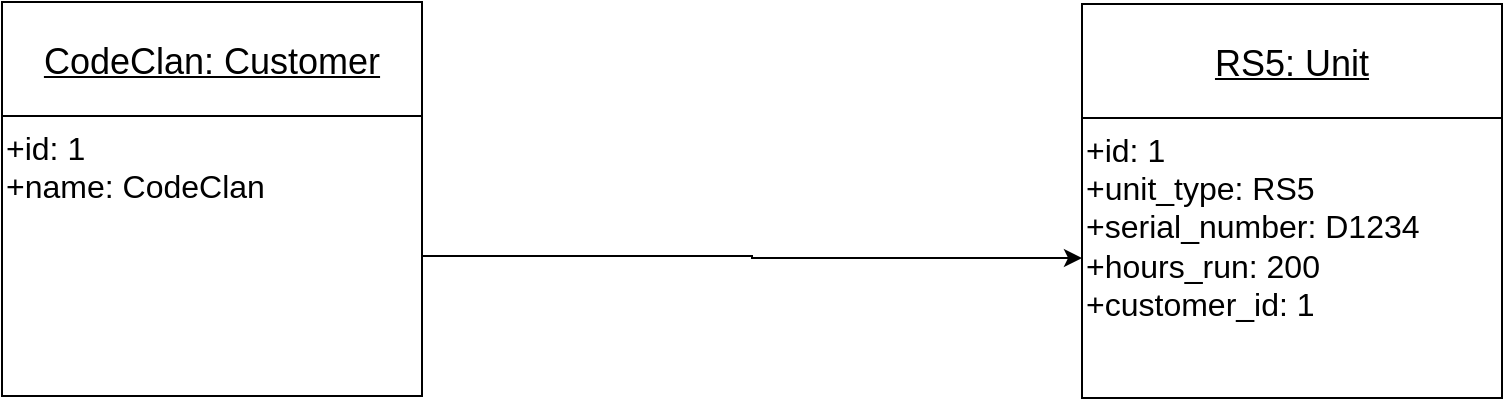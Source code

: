 <mxfile version="17.4.6" type="device" pages="2"><diagram id="kZk6wYmDj6GyYQL5liQ8" name="Page-1"><mxGraphModel dx="1123" dy="626" grid="1" gridSize="10" guides="1" tooltips="1" connect="1" arrows="1" fold="1" page="1" pageScale="1" pageWidth="1169" pageHeight="827" math="0" shadow="0"><root><mxCell id="0"/><mxCell id="1" parent="0"/><mxCell id="8ySD-EsvTjT_RBQIwE91-1" value="&lt;u&gt;&lt;font style=&quot;font-size: 18px&quot;&gt;CodeClan: Customer&lt;/font&gt;&lt;/u&gt;" style="rounded=0;whiteSpace=wrap;html=1;" parent="1" vertex="1"><mxGeometry x="110" y="413" width="210" height="60" as="geometry"/></mxCell><mxCell id="uciT_b5Z6zy8ITEg7onR-10" style="edgeStyle=orthogonalEdgeStyle;rounded=0;orthogonalLoop=1;jettySize=auto;html=1;exitX=1;exitY=0.5;exitDx=0;exitDy=0;entryX=0;entryY=0.5;entryDx=0;entryDy=0;fontSize=16;" edge="1" parent="1" source="Jvh9bsLEaFi-g1Xw755--1" target="uciT_b5Z6zy8ITEg7onR-9"><mxGeometry relative="1" as="geometry"/></mxCell><mxCell id="Jvh9bsLEaFi-g1Xw755--1" value="+id: 1&lt;br style=&quot;font-size: 16px&quot;&gt;+name: CodeClan" style="rounded=0;whiteSpace=wrap;html=1;align=left;verticalAlign=top;fontSize=16;" parent="1" vertex="1"><mxGeometry x="110" y="470" width="210" height="140" as="geometry"/></mxCell><mxCell id="uciT_b5Z6zy8ITEg7onR-8" value="&lt;u&gt;&lt;font style=&quot;font-size: 18px&quot;&gt;RS5: Unit&lt;/font&gt;&lt;/u&gt;" style="rounded=0;whiteSpace=wrap;html=1;" vertex="1" parent="1"><mxGeometry x="650" y="414" width="210" height="60" as="geometry"/></mxCell><mxCell id="uciT_b5Z6zy8ITEg7onR-9" value="+id: 1&lt;br&gt;+unit_type: RS5&lt;br&gt;+serial_number: D1234&lt;br&gt;+hours_run: 200&lt;br&gt;+customer_id: 1" style="rounded=0;whiteSpace=wrap;html=1;align=left;verticalAlign=top;fontSize=16;" vertex="1" parent="1"><mxGeometry x="650" y="471" width="210" height="140" as="geometry"/></mxCell></root></mxGraphModel></diagram><diagram id="yTqBIfK5qKParQ1g5bJb" name="Page-2"><mxGraphModel dx="873" dy="423" grid="1" gridSize="10" guides="1" tooltips="1" connect="1" arrows="1" fold="1" page="1" pageScale="1" pageWidth="1169" pageHeight="827" math="0" shadow="0"><root><mxCell id="0"/><mxCell id="1" parent="0"/><mxCell id="c0yF2VBP6OZinq9pTL__-1" value="Customer&amp;nbsp;" style="rounded=0;whiteSpace=wrap;html=1;" vertex="1" parent="1"><mxGeometry x="80" y="80" width="180" height="60" as="geometry"/></mxCell><mxCell id="c0yF2VBP6OZinq9pTL__-2" value="name: str&lt;br&gt;serial_number: int&lt;br&gt;parts_list: parts(parts_list)&lt;br&gt;hours_run: int" style="rounded=0;whiteSpace=wrap;html=1;" vertex="1" parent="1"><mxGeometry x="80" y="140" width="180" height="140" as="geometry"/></mxCell><mxCell id="c0yF2VBP6OZinq9pTL__-3" value="add_part_list(list) parts(part_list)&lt;br&gt;edit_part_list(part)&lt;br&gt;add_part(part)&lt;br&gt;remove_part(part)&lt;br&gt;add_unit_to_customer()" style="rounded=0;whiteSpace=wrap;html=1;" vertex="1" parent="1"><mxGeometry x="80" y="280" width="181" height="140" as="geometry"/></mxCell></root></mxGraphModel></diagram></mxfile>